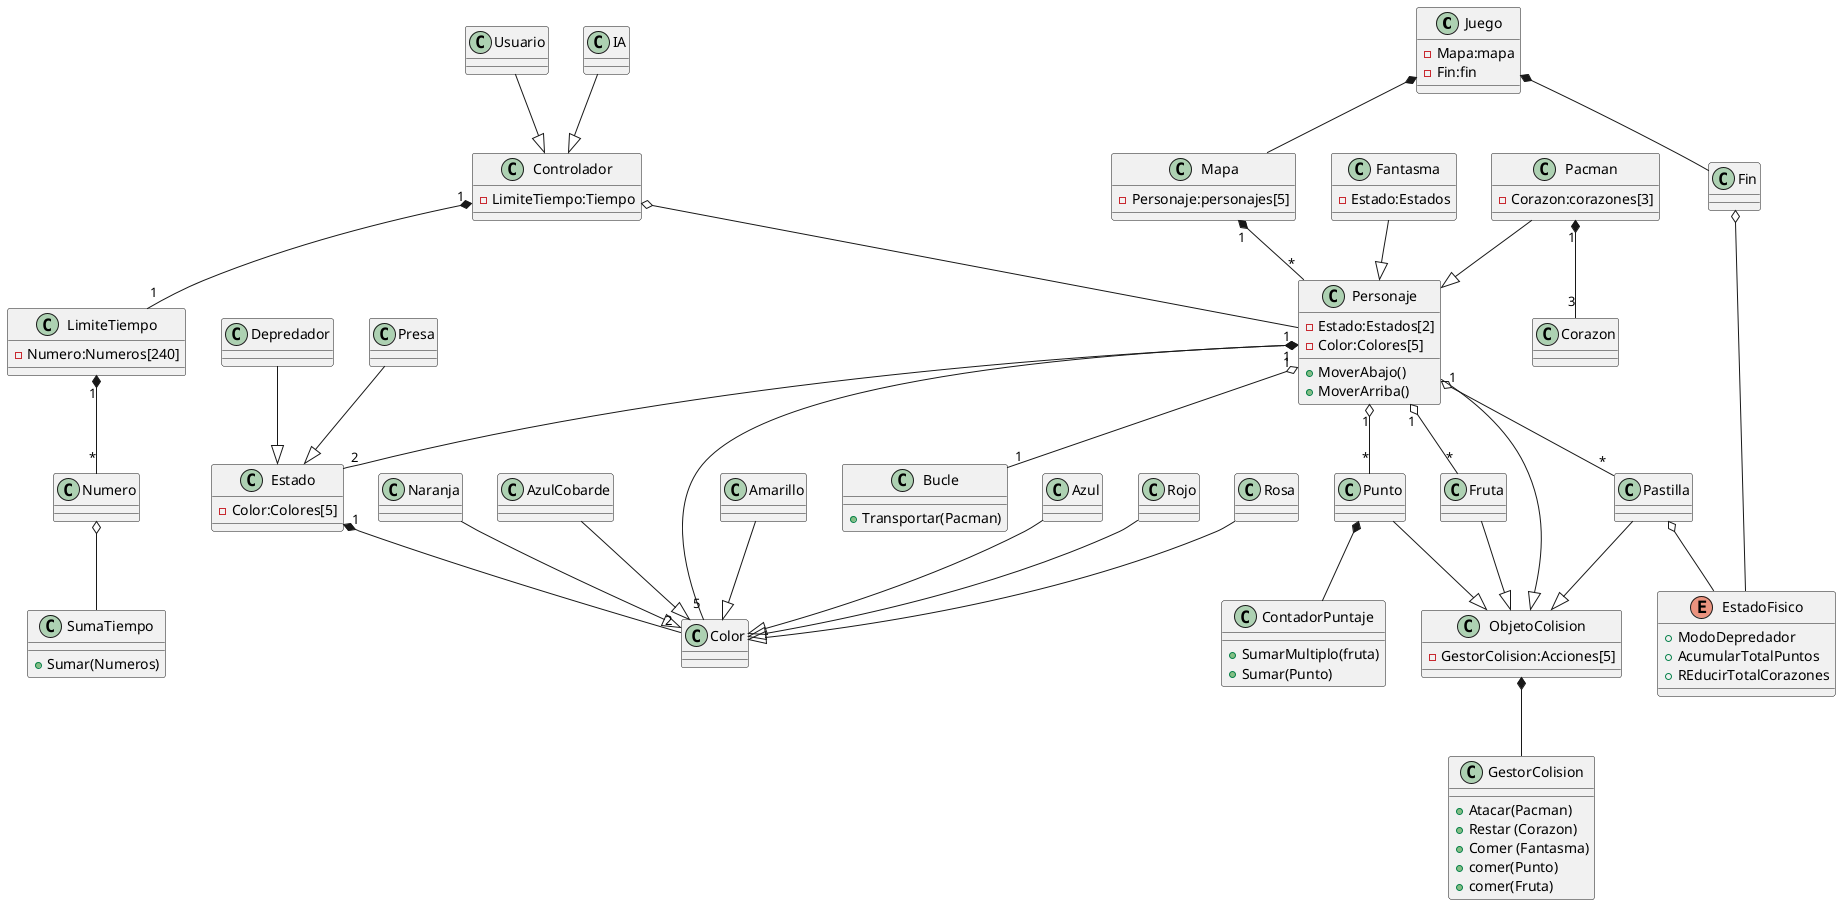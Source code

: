 @startuml
class Juego
{
-Mapa:mapa
-Fin:fin
}
class Personaje
{
+ MoverAbajo()
+ MoverArriba()
-Estado:Estados[2]
-Color:Colores[5]
}
class Usuario
class IA
class Controlador
{
-LimiteTiempo:Tiempo
}
class Mapa
{
-Personaje:personajes[5]
}
class Pacman
{
-Corazon:corazones[3]
}
class Fantasma
{
-Estado:Estados
}
class Pastilla
class Fin 
class Color
class Corazon
class Numero
class Depredador
class Bucle
{
+Transportar(Pacman)
}
Class Presa 
class Punto
class Fruta
class Estado
{
-Color:Colores[5]    
}
class ContadorPuntaje
class Amarillo
class SumaTiempo
{
+Sumar(Numeros)
}
class LimiteTiempo
{
-Numero:Numeros[240]   
}
class Azul
class Rojo
class Rosa
class Naranja
class AzulCobarde
class Punto
enum EstadoFisico
{
+ModoDepredador
+AcumularTotalPuntos
+REducirTotalCorazones
}
class ContadorPuntaje
{
+SumarMultiplo(fruta)
+Sumar(Punto)
}
class GestorColision
{
+Atacar(Pacman)
+Restar (Corazon)
+Comer (Fantasma)
+comer(Punto)
+comer(Fruta)
}
class ObjetoColision
{
-GestorColision:Acciones[5]
}


Juego *-- Mapa
Mapa "1" *-- "*" Personaje
Usuario --|> Controlador
IA --|> Controlador
Controlador o-- Personaje
Pacman --|> Personaje
Fantasma --|> Personaje
Personaje "1" *-- "2" Estado
Depredador --|> Estado
Presa --|> Estado 
Personaje "1" *-- "5" Color 
Personaje --|> ObjetoColision
ObjetoColision *-- GestorColision
Rosa --|> Color 
Naranja --|> Color
Azul --|> Color
Rojo --|> Color
Amarillo --|> Color
AzulCobarde --|> Color
Fruta --|> ObjetoColision
Pastilla --|> ObjetoColision
Pacman "1" *-- "3" Corazon
Personaje "1" o-- "*" Punto
Punto *-- ContadorPuntaje
Punto -|> ObjetoColision
Estado "1" *-- "2" Color 
Pastilla o-- EstadoFisico
Personaje "1" o-- "*" Pastilla
Personaje "1" o-- "*" Fruta
Personaje "1" o-- "1" Bucle
Juego *-- Fin
Fin o-- EstadoFisico
Controlador "1" *-- "1" LimiteTiempo
LimiteTiempo "1" *-- "*" Numero
Numero o-- SumaTiempo
@enduml